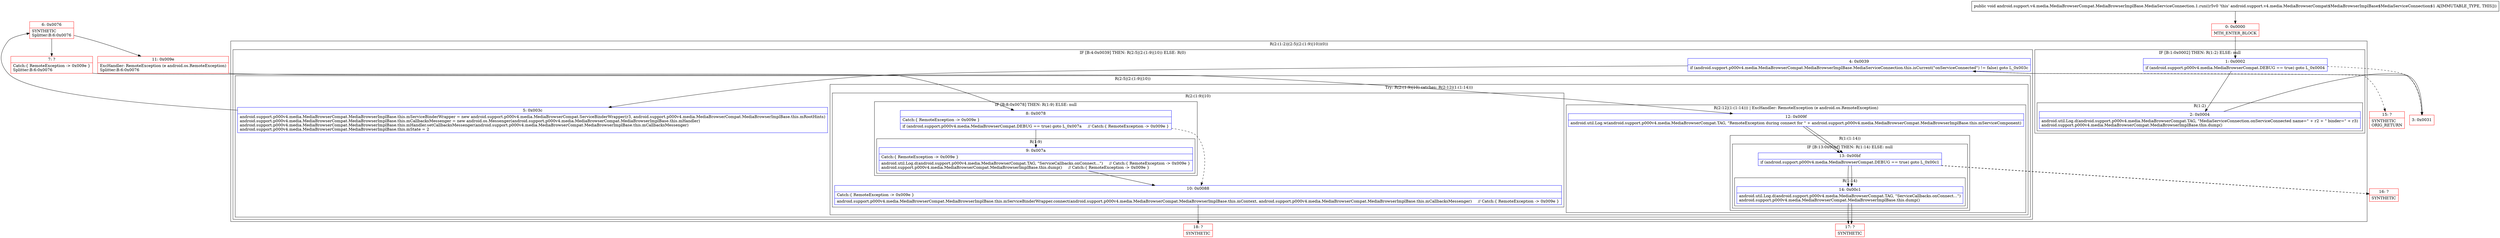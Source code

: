 digraph "CFG forandroid.support.v4.media.MediaBrowserCompat.MediaBrowserImplBase.MediaServiceConnection.1.run()V" {
subgraph cluster_Region_798134902 {
label = "R(2:(1:2)|(2:5|(2:(1:9)|10))(0))";
node [shape=record,color=blue];
subgraph cluster_IfRegion_1398499189 {
label = "IF [B:1:0x0002] THEN: R(1:2) ELSE: null";
node [shape=record,color=blue];
Node_1 [shape=record,label="{1\:\ 0x0002|if (android.support.p000v4.media.MediaBrowserCompat.DEBUG == true) goto L_0x0004\l}"];
subgraph cluster_Region_1267011208 {
label = "R(1:2)";
node [shape=record,color=blue];
Node_2 [shape=record,label="{2\:\ 0x0004|android.util.Log.d(android.support.p000v4.media.MediaBrowserCompat.TAG, \"MediaServiceConnection.onServiceConnected name=\" + r2 + \" binder=\" + r3)\landroid.support.p000v4.media.MediaBrowserCompat.MediaBrowserImplBase.this.dump()\l}"];
}
}
subgraph cluster_IfRegion_930309283 {
label = "IF [B:4:0x0039] THEN: R(2:5|(2:(1:9)|10)) ELSE: R(0)";
node [shape=record,color=blue];
Node_4 [shape=record,label="{4\:\ 0x0039|if (android.support.p000v4.media.MediaBrowserCompat.MediaBrowserImplBase.MediaServiceConnection.this.isCurrent(\"onServiceConnected\") != false) goto L_0x003c\l}"];
subgraph cluster_Region_206131481 {
label = "R(2:5|(2:(1:9)|10))";
node [shape=record,color=blue];
Node_5 [shape=record,label="{5\:\ 0x003c|android.support.p000v4.media.MediaBrowserCompat.MediaBrowserImplBase.this.mServiceBinderWrapper = new android.support.p000v4.media.MediaBrowserCompat.ServiceBinderWrapper(r3, android.support.p000v4.media.MediaBrowserCompat.MediaBrowserImplBase.this.mRootHints)\landroid.support.p000v4.media.MediaBrowserCompat.MediaBrowserImplBase.this.mCallbacksMessenger = new android.os.Messenger(android.support.p000v4.media.MediaBrowserCompat.MediaBrowserImplBase.this.mHandler)\landroid.support.p000v4.media.MediaBrowserCompat.MediaBrowserImplBase.this.mHandler.setCallbacksMessenger(android.support.p000v4.media.MediaBrowserCompat.MediaBrowserImplBase.this.mCallbacksMessenger)\landroid.support.p000v4.media.MediaBrowserCompat.MediaBrowserImplBase.this.mState = 2\l}"];
subgraph cluster_TryCatchRegion_69332778 {
label = "Try: R(2:(1:9)|10) catches: R(2:12|(1:(1:14)))";
node [shape=record,color=blue];
subgraph cluster_Region_1739800680 {
label = "R(2:(1:9)|10)";
node [shape=record,color=blue];
subgraph cluster_IfRegion_1271494209 {
label = "IF [B:8:0x0078] THEN: R(1:9) ELSE: null";
node [shape=record,color=blue];
Node_8 [shape=record,label="{8\:\ 0x0078|Catch:\{ RemoteException \-\> 0x009e \}\l|if (android.support.p000v4.media.MediaBrowserCompat.DEBUG == true) goto L_0x007a     \/\/ Catch:\{ RemoteException \-\> 0x009e \}\l}"];
subgraph cluster_Region_231618488 {
label = "R(1:9)";
node [shape=record,color=blue];
Node_9 [shape=record,label="{9\:\ 0x007a|Catch:\{ RemoteException \-\> 0x009e \}\l|android.util.Log.d(android.support.p000v4.media.MediaBrowserCompat.TAG, \"ServiceCallbacks.onConnect...\")     \/\/ Catch:\{ RemoteException \-\> 0x009e \}\landroid.support.p000v4.media.MediaBrowserCompat.MediaBrowserImplBase.this.dump()     \/\/ Catch:\{ RemoteException \-\> 0x009e \}\l}"];
}
}
Node_10 [shape=record,label="{10\:\ 0x0088|Catch:\{ RemoteException \-\> 0x009e \}\l|android.support.p000v4.media.MediaBrowserCompat.MediaBrowserImplBase.this.mServiceBinderWrapper.connect(android.support.p000v4.media.MediaBrowserCompat.MediaBrowserImplBase.this.mContext, android.support.p000v4.media.MediaBrowserCompat.MediaBrowserImplBase.this.mCallbacksMessenger)     \/\/ Catch:\{ RemoteException \-\> 0x009e \}\l}"];
}
subgraph cluster_Region_102617492 {
label = "R(2:12|(1:(1:14))) | ExcHandler: RemoteException (e android.os.RemoteException)\l";
node [shape=record,color=blue];
Node_12 [shape=record,label="{12\:\ 0x009f|android.util.Log.w(android.support.p000v4.media.MediaBrowserCompat.TAG, \"RemoteException during connect for \" + android.support.p000v4.media.MediaBrowserCompat.MediaBrowserImplBase.this.mServiceComponent)\l}"];
subgraph cluster_Region_2077258047 {
label = "R(1:(1:14))";
node [shape=record,color=blue];
subgraph cluster_IfRegion_2066443130 {
label = "IF [B:13:0x00bf] THEN: R(1:14) ELSE: null";
node [shape=record,color=blue];
Node_13 [shape=record,label="{13\:\ 0x00bf|if (android.support.p000v4.media.MediaBrowserCompat.DEBUG == true) goto L_0x00c1\l}"];
subgraph cluster_Region_119857232 {
label = "R(1:14)";
node [shape=record,color=blue];
Node_14 [shape=record,label="{14\:\ 0x00c1|android.util.Log.d(android.support.p000v4.media.MediaBrowserCompat.TAG, \"ServiceCallbacks.onConnect...\")\landroid.support.p000v4.media.MediaBrowserCompat.MediaBrowserImplBase.this.dump()\l}"];
}
}
}
}
}
}
subgraph cluster_Region_1876754513 {
label = "R(0)";
node [shape=record,color=blue];
}
}
}
subgraph cluster_Region_102617492 {
label = "R(2:12|(1:(1:14))) | ExcHandler: RemoteException (e android.os.RemoteException)\l";
node [shape=record,color=blue];
Node_12 [shape=record,label="{12\:\ 0x009f|android.util.Log.w(android.support.p000v4.media.MediaBrowserCompat.TAG, \"RemoteException during connect for \" + android.support.p000v4.media.MediaBrowserCompat.MediaBrowserImplBase.this.mServiceComponent)\l}"];
subgraph cluster_Region_2077258047 {
label = "R(1:(1:14))";
node [shape=record,color=blue];
subgraph cluster_IfRegion_2066443130 {
label = "IF [B:13:0x00bf] THEN: R(1:14) ELSE: null";
node [shape=record,color=blue];
Node_13 [shape=record,label="{13\:\ 0x00bf|if (android.support.p000v4.media.MediaBrowserCompat.DEBUG == true) goto L_0x00c1\l}"];
subgraph cluster_Region_119857232 {
label = "R(1:14)";
node [shape=record,color=blue];
Node_14 [shape=record,label="{14\:\ 0x00c1|android.util.Log.d(android.support.p000v4.media.MediaBrowserCompat.TAG, \"ServiceCallbacks.onConnect...\")\landroid.support.p000v4.media.MediaBrowserCompat.MediaBrowserImplBase.this.dump()\l}"];
}
}
}
}
Node_0 [shape=record,color=red,label="{0\:\ 0x0000|MTH_ENTER_BLOCK\l}"];
Node_3 [shape=record,color=red,label="{3\:\ 0x0031}"];
Node_6 [shape=record,color=red,label="{6\:\ 0x0076|SYNTHETIC\lSplitter:B:6:0x0076\l}"];
Node_7 [shape=record,color=red,label="{7\:\ ?|Catch:\{ RemoteException \-\> 0x009e \}\lSplitter:B:6:0x0076\l}"];
Node_11 [shape=record,color=red,label="{11\:\ 0x009e|ExcHandler: RemoteException (e android.os.RemoteException)\lSplitter:B:6:0x0076\l}"];
Node_15 [shape=record,color=red,label="{15\:\ ?|SYNTHETIC\lORIG_RETURN\l}"];
Node_16 [shape=record,color=red,label="{16\:\ ?|SYNTHETIC\l}"];
Node_17 [shape=record,color=red,label="{17\:\ ?|SYNTHETIC\l}"];
Node_18 [shape=record,color=red,label="{18\:\ ?|SYNTHETIC\l}"];
MethodNode[shape=record,label="{public void android.support.v4.media.MediaBrowserCompat.MediaBrowserImplBase.MediaServiceConnection.1.run((r5v0 'this' android.support.v4.media.MediaBrowserCompat$MediaBrowserImplBase$MediaServiceConnection$1 A[IMMUTABLE_TYPE, THIS])) }"];
MethodNode -> Node_0;
Node_1 -> Node_2;
Node_1 -> Node_3[style=dashed];
Node_2 -> Node_3;
Node_4 -> Node_5;
Node_4 -> Node_15[style=dashed];
Node_5 -> Node_6;
Node_8 -> Node_9;
Node_8 -> Node_10[style=dashed];
Node_9 -> Node_10;
Node_10 -> Node_18;
Node_12 -> Node_13;
Node_13 -> Node_14;
Node_13 -> Node_16[style=dashed];
Node_14 -> Node_17;
Node_12 -> Node_13;
Node_13 -> Node_14;
Node_13 -> Node_16[style=dashed];
Node_14 -> Node_17;
Node_0 -> Node_1;
Node_3 -> Node_4;
Node_6 -> Node_7;
Node_6 -> Node_11;
Node_7 -> Node_8;
Node_11 -> Node_12;
}

